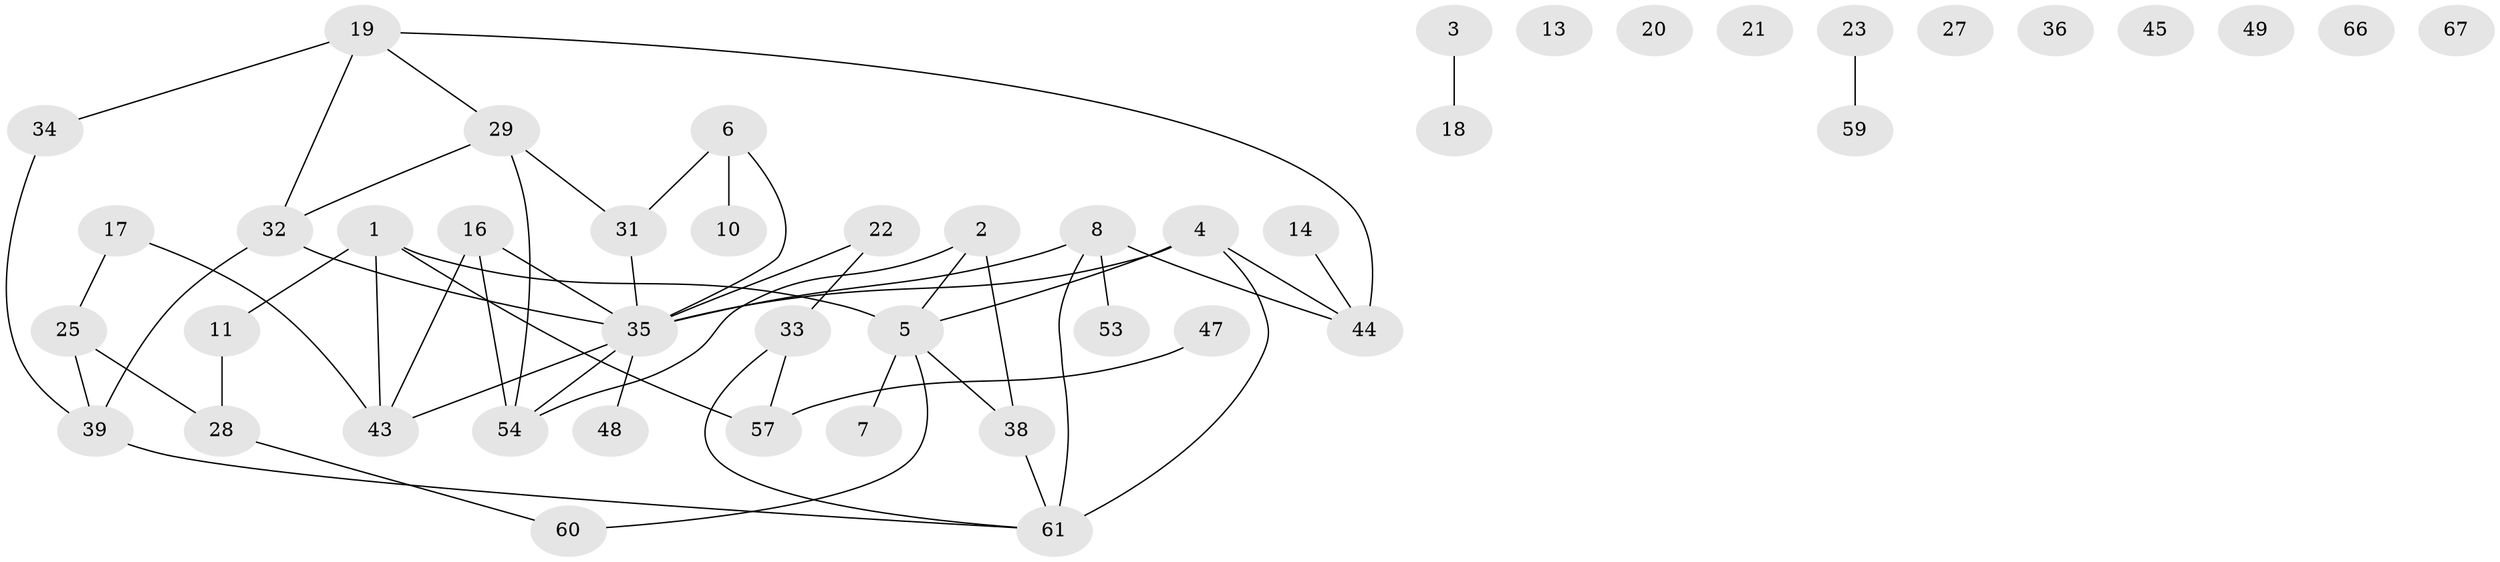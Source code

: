 // Generated by graph-tools (version 1.1) at 2025/23/03/03/25 07:23:26]
// undirected, 46 vertices, 54 edges
graph export_dot {
graph [start="1"]
  node [color=gray90,style=filled];
  1 [super="+52"];
  2 [super="+9"];
  3;
  4 [super="+12"];
  5 [super="+15"];
  6;
  7;
  8;
  10 [super="+41"];
  11 [super="+24"];
  13;
  14;
  16;
  17;
  18 [super="+56"];
  19 [super="+65"];
  20;
  21;
  22 [super="+26"];
  23 [super="+42"];
  25 [super="+64"];
  27;
  28 [super="+55"];
  29 [super="+30"];
  31;
  32 [super="+40"];
  33 [super="+37"];
  34 [super="+50"];
  35 [super="+63"];
  36;
  38 [super="+51"];
  39 [super="+58"];
  43;
  44 [super="+46"];
  45;
  47;
  48;
  49;
  53;
  54;
  57;
  59;
  60;
  61 [super="+62"];
  66;
  67;
  1 -- 11 [weight=2];
  1 -- 43;
  1 -- 5;
  1 -- 57;
  2 -- 38;
  2 -- 5;
  2 -- 54;
  3 -- 18;
  4 -- 35;
  4 -- 5;
  4 -- 61 [weight=2];
  4 -- 44;
  5 -- 60;
  5 -- 38;
  5 -- 7;
  6 -- 31;
  6 -- 35;
  6 -- 10;
  8 -- 35;
  8 -- 44;
  8 -- 53;
  8 -- 61;
  11 -- 28;
  14 -- 44;
  16 -- 35;
  16 -- 43;
  16 -- 54;
  17 -- 25;
  17 -- 43;
  19 -- 44;
  19 -- 32;
  19 -- 34;
  19 -- 29;
  22 -- 35;
  22 -- 33;
  23 -- 59;
  25 -- 28;
  25 -- 39;
  28 -- 60;
  29 -- 54;
  29 -- 31;
  29 -- 32;
  31 -- 35;
  32 -- 35;
  32 -- 39;
  33 -- 61;
  33 -- 57;
  34 -- 39;
  35 -- 43;
  35 -- 48;
  35 -- 54;
  38 -- 61;
  39 -- 61;
  47 -- 57;
}
